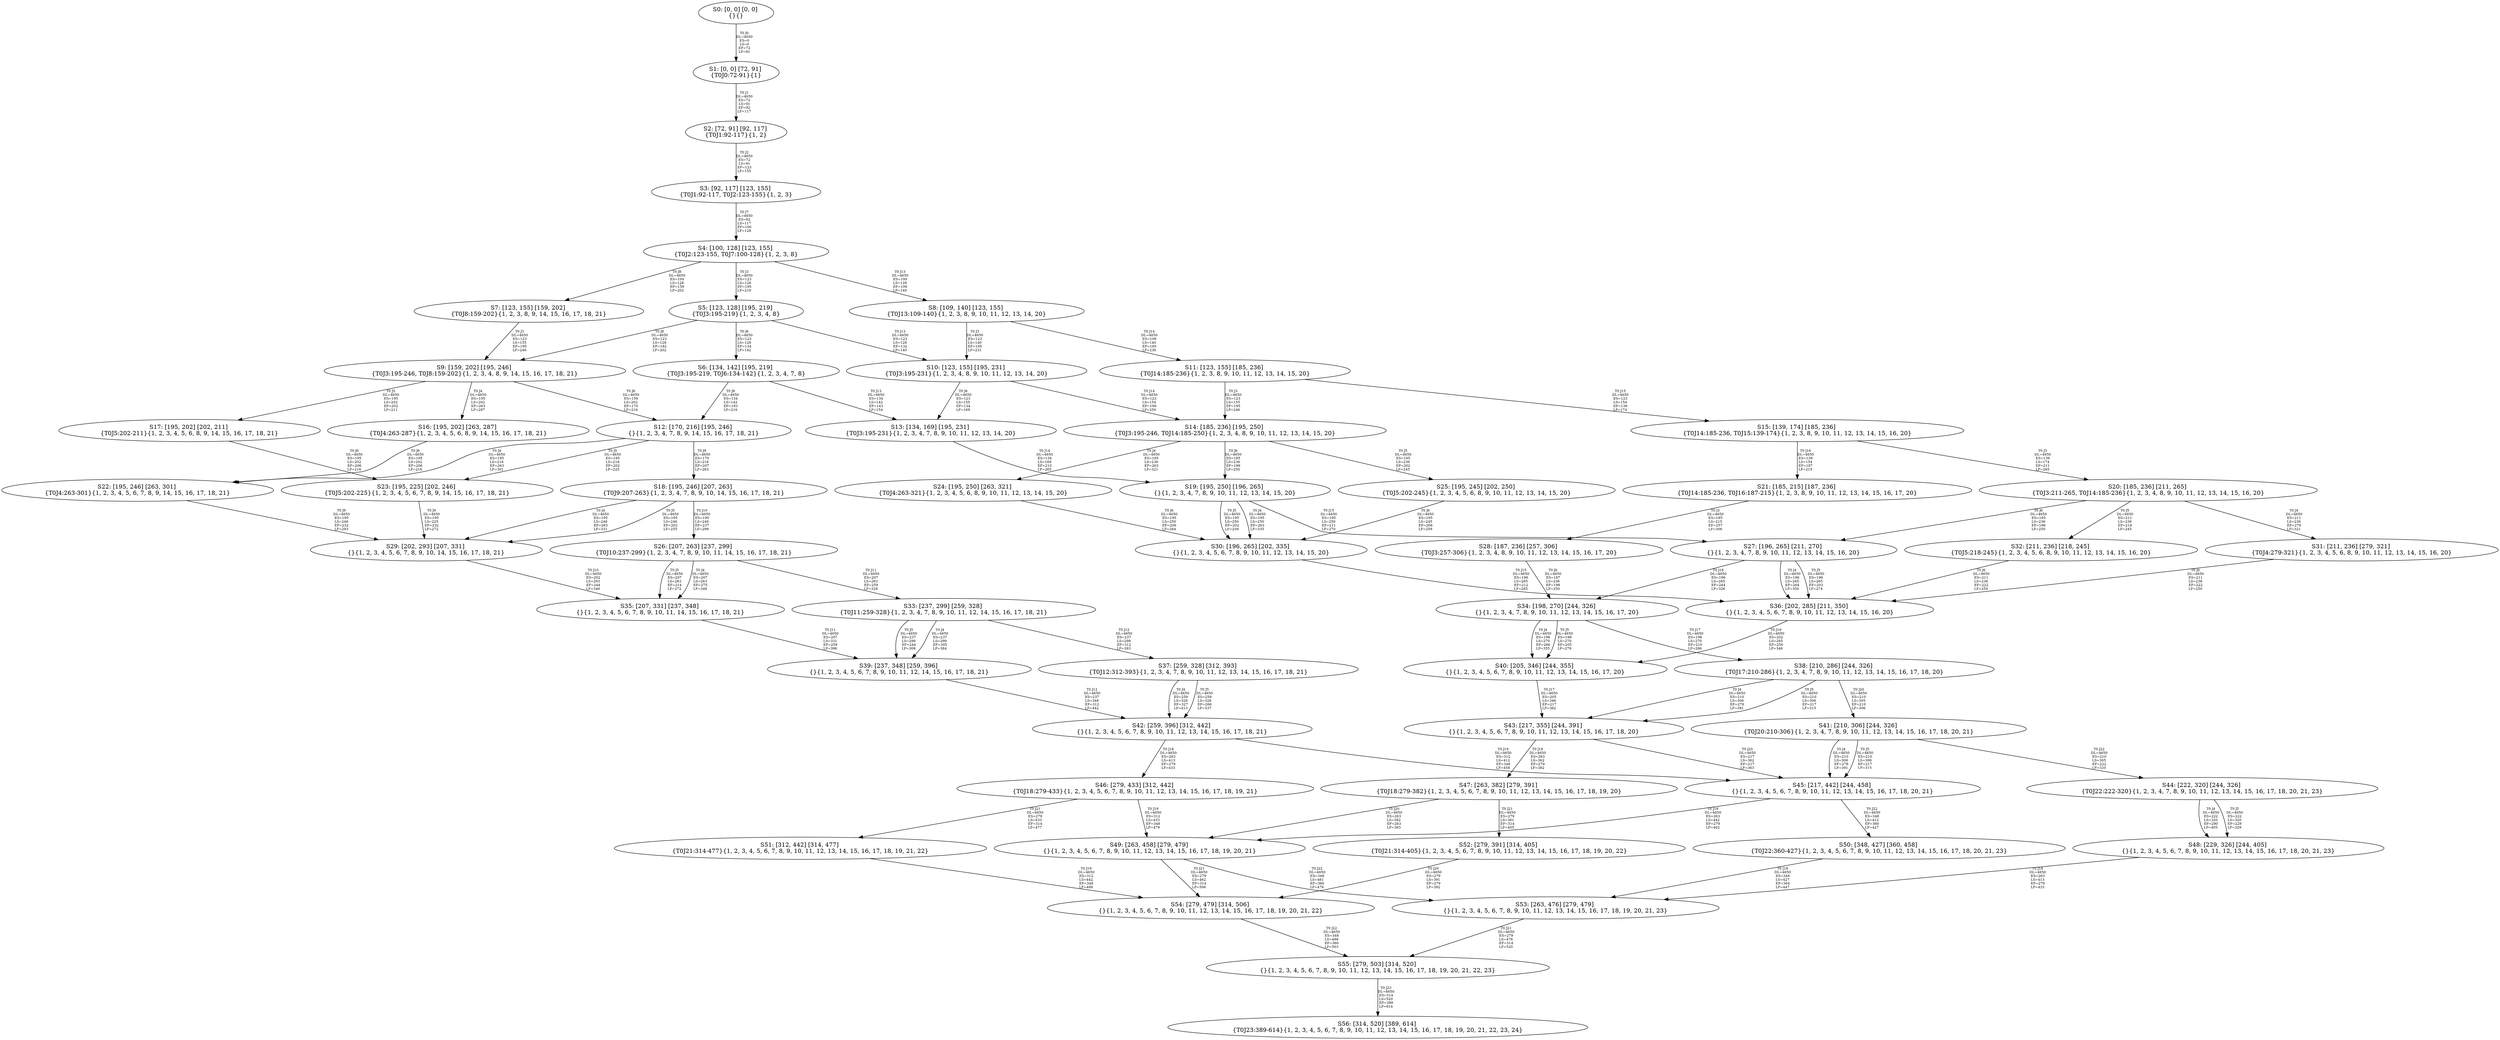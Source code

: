digraph {
	S0[label="S0: [0, 0] [0, 0] \n{}{}"];
	S1[label="S1: [0, 0] [72, 91] \n{T0J0:72-91}{1}"];
	S2[label="S2: [72, 91] [92, 117] \n{T0J1:92-117}{1, 2}"];
	S3[label="S3: [92, 117] [123, 155] \n{T0J1:92-117, T0J2:123-155}{1, 2, 3}"];
	S4[label="S4: [100, 128] [123, 155] \n{T0J2:123-155, T0J7:100-128}{1, 2, 3, 8}"];
	S5[label="S5: [123, 128] [195, 219] \n{T0J3:195-219}{1, 2, 3, 4, 8}"];
	S6[label="S6: [134, 142] [195, 219] \n{T0J3:195-219, T0J6:134-142}{1, 2, 3, 4, 7, 8}"];
	S7[label="S7: [123, 155] [159, 202] \n{T0J8:159-202}{1, 2, 3, 8, 9, 14, 15, 16, 17, 18, 21}"];
	S8[label="S8: [109, 140] [123, 155] \n{T0J13:109-140}{1, 2, 3, 8, 9, 10, 11, 12, 13, 14, 20}"];
	S9[label="S9: [159, 202] [195, 246] \n{T0J3:195-246, T0J8:159-202}{1, 2, 3, 4, 8, 9, 14, 15, 16, 17, 18, 21}"];
	S10[label="S10: [123, 155] [195, 231] \n{T0J3:195-231}{1, 2, 3, 4, 8, 9, 10, 11, 12, 13, 14, 20}"];
	S11[label="S11: [123, 155] [185, 236] \n{T0J14:185-236}{1, 2, 3, 8, 9, 10, 11, 12, 13, 14, 15, 20}"];
	S12[label="S12: [170, 216] [195, 246] \n{}{1, 2, 3, 4, 7, 8, 9, 14, 15, 16, 17, 18, 21}"];
	S13[label="S13: [134, 169] [195, 231] \n{T0J3:195-231}{1, 2, 3, 4, 7, 8, 9, 10, 11, 12, 13, 14, 20}"];
	S14[label="S14: [185, 236] [195, 250] \n{T0J3:195-246, T0J14:185-250}{1, 2, 3, 4, 8, 9, 10, 11, 12, 13, 14, 15, 20}"];
	S15[label="S15: [139, 174] [185, 236] \n{T0J14:185-236, T0J15:139-174}{1, 2, 3, 8, 9, 10, 11, 12, 13, 14, 15, 16, 20}"];
	S16[label="S16: [195, 202] [263, 287] \n{T0J4:263-287}{1, 2, 3, 4, 5, 6, 8, 9, 14, 15, 16, 17, 18, 21}"];
	S17[label="S17: [195, 202] [202, 211] \n{T0J5:202-211}{1, 2, 3, 4, 5, 6, 8, 9, 14, 15, 16, 17, 18, 21}"];
	S18[label="S18: [195, 246] [207, 263] \n{T0J9:207-263}{1, 2, 3, 4, 7, 8, 9, 10, 14, 15, 16, 17, 18, 21}"];
	S19[label="S19: [195, 250] [196, 265] \n{}{1, 2, 3, 4, 7, 8, 9, 10, 11, 12, 13, 14, 15, 20}"];
	S20[label="S20: [185, 236] [211, 265] \n{T0J3:211-265, T0J14:185-236}{1, 2, 3, 4, 8, 9, 10, 11, 12, 13, 14, 15, 16, 20}"];
	S21[label="S21: [185, 215] [187, 236] \n{T0J14:185-236, T0J16:187-215}{1, 2, 3, 8, 9, 10, 11, 12, 13, 14, 15, 16, 17, 20}"];
	S22[label="S22: [195, 246] [263, 301] \n{T0J4:263-301}{1, 2, 3, 4, 5, 6, 7, 8, 9, 14, 15, 16, 17, 18, 21}"];
	S23[label="S23: [195, 225] [202, 246] \n{T0J5:202-225}{1, 2, 3, 4, 5, 6, 7, 8, 9, 14, 15, 16, 17, 18, 21}"];
	S24[label="S24: [195, 250] [263, 321] \n{T0J4:263-321}{1, 2, 3, 4, 5, 6, 8, 9, 10, 11, 12, 13, 14, 15, 20}"];
	S25[label="S25: [195, 245] [202, 250] \n{T0J5:202-245}{1, 2, 3, 4, 5, 6, 8, 9, 10, 11, 12, 13, 14, 15, 20}"];
	S26[label="S26: [207, 263] [237, 299] \n{T0J10:237-299}{1, 2, 3, 4, 7, 8, 9, 10, 11, 14, 15, 16, 17, 18, 21}"];
	S27[label="S27: [196, 265] [211, 270] \n{}{1, 2, 3, 4, 7, 8, 9, 10, 11, 12, 13, 14, 15, 16, 20}"];
	S28[label="S28: [187, 236] [257, 306] \n{T0J3:257-306}{1, 2, 3, 4, 8, 9, 10, 11, 12, 13, 14, 15, 16, 17, 20}"];
	S29[label="S29: [202, 293] [207, 331] \n{}{1, 2, 3, 4, 5, 6, 7, 8, 9, 10, 14, 15, 16, 17, 18, 21}"];
	S30[label="S30: [196, 265] [202, 335] \n{}{1, 2, 3, 4, 5, 6, 7, 8, 9, 10, 11, 12, 13, 14, 15, 20}"];
	S31[label="S31: [211, 236] [279, 321] \n{T0J4:279-321}{1, 2, 3, 4, 5, 6, 8, 9, 10, 11, 12, 13, 14, 15, 16, 20}"];
	S32[label="S32: [211, 236] [218, 245] \n{T0J5:218-245}{1, 2, 3, 4, 5, 6, 8, 9, 10, 11, 12, 13, 14, 15, 16, 20}"];
	S33[label="S33: [237, 299] [259, 328] \n{T0J11:259-328}{1, 2, 3, 4, 7, 8, 9, 10, 11, 12, 14, 15, 16, 17, 18, 21}"];
	S34[label="S34: [198, 270] [244, 326] \n{}{1, 2, 3, 4, 7, 8, 9, 10, 11, 12, 13, 14, 15, 16, 17, 20}"];
	S35[label="S35: [207, 331] [237, 348] \n{}{1, 2, 3, 4, 5, 6, 7, 8, 9, 10, 11, 14, 15, 16, 17, 18, 21}"];
	S36[label="S36: [202, 285] [211, 350] \n{}{1, 2, 3, 4, 5, 6, 7, 8, 9, 10, 11, 12, 13, 14, 15, 16, 20}"];
	S37[label="S37: [259, 328] [312, 393] \n{T0J12:312-393}{1, 2, 3, 4, 7, 8, 9, 10, 11, 12, 13, 14, 15, 16, 17, 18, 21}"];
	S38[label="S38: [210, 286] [244, 326] \n{T0J17:210-286}{1, 2, 3, 4, 7, 8, 9, 10, 11, 12, 13, 14, 15, 16, 17, 18, 20}"];
	S39[label="S39: [237, 348] [259, 396] \n{}{1, 2, 3, 4, 5, 6, 7, 8, 9, 10, 11, 12, 14, 15, 16, 17, 18, 21}"];
	S40[label="S40: [205, 346] [244, 355] \n{}{1, 2, 3, 4, 5, 6, 7, 8, 9, 10, 11, 12, 13, 14, 15, 16, 17, 20}"];
	S41[label="S41: [210, 306] [244, 326] \n{T0J20:210-306}{1, 2, 3, 4, 7, 8, 9, 10, 11, 12, 13, 14, 15, 16, 17, 18, 20, 21}"];
	S42[label="S42: [259, 396] [312, 442] \n{}{1, 2, 3, 4, 5, 6, 7, 8, 9, 10, 11, 12, 13, 14, 15, 16, 17, 18, 21}"];
	S43[label="S43: [217, 355] [244, 391] \n{}{1, 2, 3, 4, 5, 6, 7, 8, 9, 10, 11, 12, 13, 14, 15, 16, 17, 18, 20}"];
	S44[label="S44: [222, 320] [244, 326] \n{T0J22:222-320}{1, 2, 3, 4, 7, 8, 9, 10, 11, 12, 13, 14, 15, 16, 17, 18, 20, 21, 23}"];
	S45[label="S45: [217, 442] [244, 458] \n{}{1, 2, 3, 4, 5, 6, 7, 8, 9, 10, 11, 12, 13, 14, 15, 16, 17, 18, 20, 21}"];
	S46[label="S46: [279, 433] [312, 442] \n{T0J18:279-433}{1, 2, 3, 4, 5, 6, 7, 8, 9, 10, 11, 12, 13, 14, 15, 16, 17, 18, 19, 21}"];
	S47[label="S47: [263, 382] [279, 391] \n{T0J18:279-382}{1, 2, 3, 4, 5, 6, 7, 8, 9, 10, 11, 12, 13, 14, 15, 16, 17, 18, 19, 20}"];
	S48[label="S48: [229, 326] [244, 405] \n{}{1, 2, 3, 4, 5, 6, 7, 8, 9, 10, 11, 12, 13, 14, 15, 16, 17, 18, 20, 21, 23}"];
	S49[label="S49: [263, 458] [279, 479] \n{}{1, 2, 3, 4, 5, 6, 7, 8, 9, 10, 11, 12, 13, 14, 15, 16, 17, 18, 19, 20, 21}"];
	S50[label="S50: [348, 427] [360, 458] \n{T0J22:360-427}{1, 2, 3, 4, 5, 6, 7, 8, 9, 10, 11, 12, 13, 14, 15, 16, 17, 18, 20, 21, 23}"];
	S51[label="S51: [312, 442] [314, 477] \n{T0J21:314-477}{1, 2, 3, 4, 5, 6, 7, 8, 9, 10, 11, 12, 13, 14, 15, 16, 17, 18, 19, 21, 22}"];
	S52[label="S52: [279, 391] [314, 405] \n{T0J21:314-405}{1, 2, 3, 4, 5, 6, 7, 8, 9, 10, 11, 12, 13, 14, 15, 16, 17, 18, 19, 20, 22}"];
	S53[label="S53: [263, 476] [279, 479] \n{}{1, 2, 3, 4, 5, 6, 7, 8, 9, 10, 11, 12, 13, 14, 15, 16, 17, 18, 19, 20, 21, 23}"];
	S54[label="S54: [279, 479] [314, 506] \n{}{1, 2, 3, 4, 5, 6, 7, 8, 9, 10, 11, 12, 13, 14, 15, 16, 17, 18, 19, 20, 21, 22}"];
	S55[label="S55: [279, 503] [314, 520] \n{}{1, 2, 3, 4, 5, 6, 7, 8, 9, 10, 11, 12, 13, 14, 15, 16, 17, 18, 19, 20, 21, 22, 23}"];
	S56[label="S56: [314, 520] [389, 614] \n{T0J23:389-614}{1, 2, 3, 4, 5, 6, 7, 8, 9, 10, 11, 12, 13, 14, 15, 16, 17, 18, 19, 20, 21, 22, 23, 24}"];
	S0 -> S1[label="T0 J0\nDL=4650\nES=0\nLS=0\nEF=72\nLF=91",fontsize=8];
	S1 -> S2[label="T0 J1\nDL=4650\nES=72\nLS=91\nEF=92\nLF=117",fontsize=8];
	S2 -> S3[label="T0 J2\nDL=4650\nES=72\nLS=91\nEF=123\nLF=155",fontsize=8];
	S3 -> S4[label="T0 J7\nDL=4650\nES=92\nLS=117\nEF=100\nLF=128",fontsize=8];
	S4 -> S5[label="T0 J3\nDL=4650\nES=123\nLS=128\nEF=195\nLF=219",fontsize=8];
	S4 -> S7[label="T0 J8\nDL=4650\nES=100\nLS=128\nEF=159\nLF=202",fontsize=8];
	S4 -> S8[label="T0 J13\nDL=4650\nES=100\nLS=128\nEF=109\nLF=140",fontsize=8];
	S5 -> S6[label="T0 J6\nDL=4650\nES=123\nLS=128\nEF=134\nLF=142",fontsize=8];
	S5 -> S9[label="T0 J8\nDL=4650\nES=123\nLS=128\nEF=182\nLF=202",fontsize=8];
	S5 -> S10[label="T0 J13\nDL=4650\nES=123\nLS=128\nEF=132\nLF=140",fontsize=8];
	S6 -> S12[label="T0 J8\nDL=4650\nES=134\nLS=142\nEF=193\nLF=216",fontsize=8];
	S6 -> S13[label="T0 J13\nDL=4650\nES=134\nLS=142\nEF=143\nLF=154",fontsize=8];
	S7 -> S9[label="T0 J3\nDL=4650\nES=123\nLS=155\nEF=195\nLF=246",fontsize=8];
	S8 -> S10[label="T0 J3\nDL=4650\nES=123\nLS=140\nEF=195\nLF=231",fontsize=8];
	S8 -> S11[label="T0 J14\nDL=4650\nES=109\nLS=140\nEF=185\nLF=236",fontsize=8];
	S9 -> S16[label="T0 J4\nDL=4650\nES=195\nLS=202\nEF=263\nLF=287",fontsize=8];
	S9 -> S17[label="T0 J5\nDL=4650\nES=195\nLS=202\nEF=202\nLF=211",fontsize=8];
	S9 -> S12[label="T0 J6\nDL=4650\nES=159\nLS=202\nEF=170\nLF=216",fontsize=8];
	S10 -> S13[label="T0 J6\nDL=4650\nES=123\nLS=155\nEF=134\nLF=169",fontsize=8];
	S10 -> S14[label="T0 J14\nDL=4650\nES=123\nLS=154\nEF=199\nLF=250",fontsize=8];
	S11 -> S14[label="T0 J3\nDL=4650\nES=123\nLS=155\nEF=195\nLF=246",fontsize=8];
	S11 -> S15[label="T0 J15\nDL=4650\nES=123\nLS=154\nEF=139\nLF=174",fontsize=8];
	S12 -> S22[label="T0 J4\nDL=4650\nES=195\nLS=216\nEF=263\nLF=301",fontsize=8];
	S12 -> S23[label="T0 J5\nDL=4650\nES=195\nLS=216\nEF=202\nLF=225",fontsize=8];
	S12 -> S18[label="T0 J9\nDL=4650\nES=170\nLS=216\nEF=207\nLF=263",fontsize=8];
	S13 -> S19[label="T0 J14\nDL=4650\nES=134\nLS=169\nEF=210\nLF=265",fontsize=8];
	S14 -> S24[label="T0 J4\nDL=4650\nES=195\nLS=236\nEF=263\nLF=321",fontsize=8];
	S14 -> S25[label="T0 J5\nDL=4650\nES=195\nLS=236\nEF=202\nLF=245",fontsize=8];
	S14 -> S19[label="T0 J6\nDL=4650\nES=185\nLS=236\nEF=196\nLF=250",fontsize=8];
	S15 -> S20[label="T0 J3\nDL=4650\nES=139\nLS=174\nEF=211\nLF=265",fontsize=8];
	S15 -> S21[label="T0 J16\nDL=4650\nES=139\nLS=154\nEF=187\nLF=215",fontsize=8];
	S16 -> S22[label="T0 J6\nDL=4650\nES=195\nLS=202\nEF=206\nLF=216",fontsize=8];
	S17 -> S23[label="T0 J6\nDL=4650\nES=195\nLS=202\nEF=206\nLF=216",fontsize=8];
	S18 -> S29[label="T0 J4\nDL=4650\nES=195\nLS=246\nEF=263\nLF=331",fontsize=8];
	S18 -> S29[label="T0 J5\nDL=4650\nES=195\nLS=246\nEF=202\nLF=255",fontsize=8];
	S18 -> S26[label="T0 J10\nDL=4650\nES=195\nLS=246\nEF=237\nLF=299",fontsize=8];
	S19 -> S30[label="T0 J4\nDL=4650\nES=195\nLS=250\nEF=263\nLF=335",fontsize=8];
	S19 -> S30[label="T0 J5\nDL=4650\nES=195\nLS=250\nEF=202\nLF=259",fontsize=8];
	S19 -> S27[label="T0 J15\nDL=4650\nES=195\nLS=250\nEF=211\nLF=270",fontsize=8];
	S20 -> S31[label="T0 J4\nDL=4650\nES=211\nLS=236\nEF=279\nLF=321",fontsize=8];
	S20 -> S32[label="T0 J5\nDL=4650\nES=211\nLS=236\nEF=218\nLF=245",fontsize=8];
	S20 -> S27[label="T0 J6\nDL=4650\nES=185\nLS=236\nEF=196\nLF=250",fontsize=8];
	S21 -> S28[label="T0 J3\nDL=4650\nES=185\nLS=215\nEF=257\nLF=306",fontsize=8];
	S22 -> S29[label="T0 J9\nDL=4650\nES=195\nLS=246\nEF=232\nLF=293",fontsize=8];
	S23 -> S29[label="T0 J9\nDL=4650\nES=195\nLS=225\nEF=232\nLF=272",fontsize=8];
	S24 -> S30[label="T0 J6\nDL=4650\nES=195\nLS=250\nEF=206\nLF=264",fontsize=8];
	S25 -> S30[label="T0 J6\nDL=4650\nES=195\nLS=245\nEF=206\nLF=259",fontsize=8];
	S26 -> S35[label="T0 J4\nDL=4650\nES=207\nLS=263\nEF=275\nLF=348",fontsize=8];
	S26 -> S35[label="T0 J5\nDL=4650\nES=207\nLS=263\nEF=214\nLF=272",fontsize=8];
	S26 -> S33[label="T0 J11\nDL=4650\nES=207\nLS=263\nEF=259\nLF=328",fontsize=8];
	S27 -> S36[label="T0 J4\nDL=4650\nES=196\nLS=265\nEF=264\nLF=350",fontsize=8];
	S27 -> S36[label="T0 J5\nDL=4650\nES=196\nLS=265\nEF=203\nLF=274",fontsize=8];
	S27 -> S34[label="T0 J16\nDL=4650\nES=196\nLS=265\nEF=244\nLF=326",fontsize=8];
	S28 -> S34[label="T0 J6\nDL=4650\nES=187\nLS=236\nEF=198\nLF=250",fontsize=8];
	S29 -> S35[label="T0 J10\nDL=4650\nES=202\nLS=293\nEF=244\nLF=346",fontsize=8];
	S30 -> S36[label="T0 J15\nDL=4650\nES=196\nLS=265\nEF=212\nLF=285",fontsize=8];
	S31 -> S36[label="T0 J6\nDL=4650\nES=211\nLS=236\nEF=222\nLF=250",fontsize=8];
	S32 -> S36[label="T0 J6\nDL=4650\nES=211\nLS=236\nEF=222\nLF=250",fontsize=8];
	S33 -> S39[label="T0 J4\nDL=4650\nES=237\nLS=299\nEF=305\nLF=384",fontsize=8];
	S33 -> S39[label="T0 J5\nDL=4650\nES=237\nLS=299\nEF=244\nLF=308",fontsize=8];
	S33 -> S37[label="T0 J12\nDL=4650\nES=237\nLS=299\nEF=312\nLF=393",fontsize=8];
	S34 -> S40[label="T0 J4\nDL=4650\nES=198\nLS=270\nEF=266\nLF=355",fontsize=8];
	S34 -> S40[label="T0 J5\nDL=4650\nES=198\nLS=270\nEF=205\nLF=279",fontsize=8];
	S34 -> S38[label="T0 J17\nDL=4650\nES=198\nLS=270\nEF=210\nLF=286",fontsize=8];
	S35 -> S39[label="T0 J11\nDL=4650\nES=207\nLS=331\nEF=259\nLF=396",fontsize=8];
	S36 -> S40[label="T0 J16\nDL=4650\nES=202\nLS=285\nEF=250\nLF=346",fontsize=8];
	S37 -> S42[label="T0 J4\nDL=4650\nES=259\nLS=328\nEF=327\nLF=413",fontsize=8];
	S37 -> S42[label="T0 J5\nDL=4650\nES=259\nLS=328\nEF=266\nLF=337",fontsize=8];
	S38 -> S43[label="T0 J4\nDL=4650\nES=210\nLS=306\nEF=278\nLF=391",fontsize=8];
	S38 -> S43[label="T0 J5\nDL=4650\nES=210\nLS=306\nEF=217\nLF=315",fontsize=8];
	S38 -> S41[label="T0 J20\nDL=4650\nES=210\nLS=305\nEF=210\nLF=306",fontsize=8];
	S39 -> S42[label="T0 J12\nDL=4650\nES=237\nLS=348\nEF=312\nLF=442",fontsize=8];
	S40 -> S43[label="T0 J17\nDL=4650\nES=205\nLS=346\nEF=217\nLF=362",fontsize=8];
	S41 -> S45[label="T0 J4\nDL=4650\nES=210\nLS=306\nEF=278\nLF=391",fontsize=8];
	S41 -> S45[label="T0 J5\nDL=4650\nES=210\nLS=306\nEF=217\nLF=315",fontsize=8];
	S41 -> S44[label="T0 J22\nDL=4650\nES=210\nLS=305\nEF=222\nLF=320",fontsize=8];
	S42 -> S46[label="T0 J18\nDL=4650\nES=263\nLS=413\nEF=279\nLF=433",fontsize=8];
	S42 -> S45[label="T0 J19\nDL=4650\nES=312\nLS=412\nEF=348\nLF=458",fontsize=8];
	S43 -> S47[label="T0 J18\nDL=4650\nES=263\nLS=362\nEF=279\nLF=382",fontsize=8];
	S43 -> S45[label="T0 J20\nDL=4650\nES=217\nLS=362\nEF=217\nLF=363",fontsize=8];
	S44 -> S48[label="T0 J4\nDL=4650\nES=222\nLS=320\nEF=290\nLF=405",fontsize=8];
	S44 -> S48[label="T0 J5\nDL=4650\nES=222\nLS=320\nEF=229\nLF=329",fontsize=8];
	S45 -> S49[label="T0 J18\nDL=4650\nES=263\nLS=442\nEF=279\nLF=462",fontsize=8];
	S45 -> S50[label="T0 J22\nDL=4650\nES=348\nLS=412\nEF=360\nLF=427",fontsize=8];
	S46 -> S49[label="T0 J19\nDL=4650\nES=312\nLS=433\nEF=348\nLF=479",fontsize=8];
	S46 -> S51[label="T0 J21\nDL=4650\nES=279\nLS=433\nEF=314\nLF=477",fontsize=8];
	S47 -> S49[label="T0 J20\nDL=4650\nES=263\nLS=382\nEF=263\nLF=383",fontsize=8];
	S47 -> S52[label="T0 J21\nDL=4650\nES=279\nLS=361\nEF=314\nLF=405",fontsize=8];
	S48 -> S53[label="T0 J18\nDL=4650\nES=263\nLS=413\nEF=279\nLF=433",fontsize=8];
	S49 -> S54[label="T0 J21\nDL=4650\nES=279\nLS=462\nEF=314\nLF=506",fontsize=8];
	S49 -> S53[label="T0 J22\nDL=4650\nES=348\nLS=461\nEF=360\nLF=476",fontsize=8];
	S50 -> S53[label="T0 J18\nDL=4650\nES=348\nLS=427\nEF=364\nLF=447",fontsize=8];
	S51 -> S54[label="T0 J19\nDL=4650\nES=312\nLS=442\nEF=348\nLF=488",fontsize=8];
	S52 -> S54[label="T0 J20\nDL=4650\nES=279\nLS=391\nEF=279\nLF=392",fontsize=8];
	S53 -> S55[label="T0 J21\nDL=4650\nES=279\nLS=476\nEF=314\nLF=520",fontsize=8];
	S54 -> S55[label="T0 J22\nDL=4650\nES=348\nLS=488\nEF=360\nLF=503",fontsize=8];
	S55 -> S56[label="T0 J23\nDL=4650\nES=314\nLS=520\nEF=389\nLF=614",fontsize=8];
}
